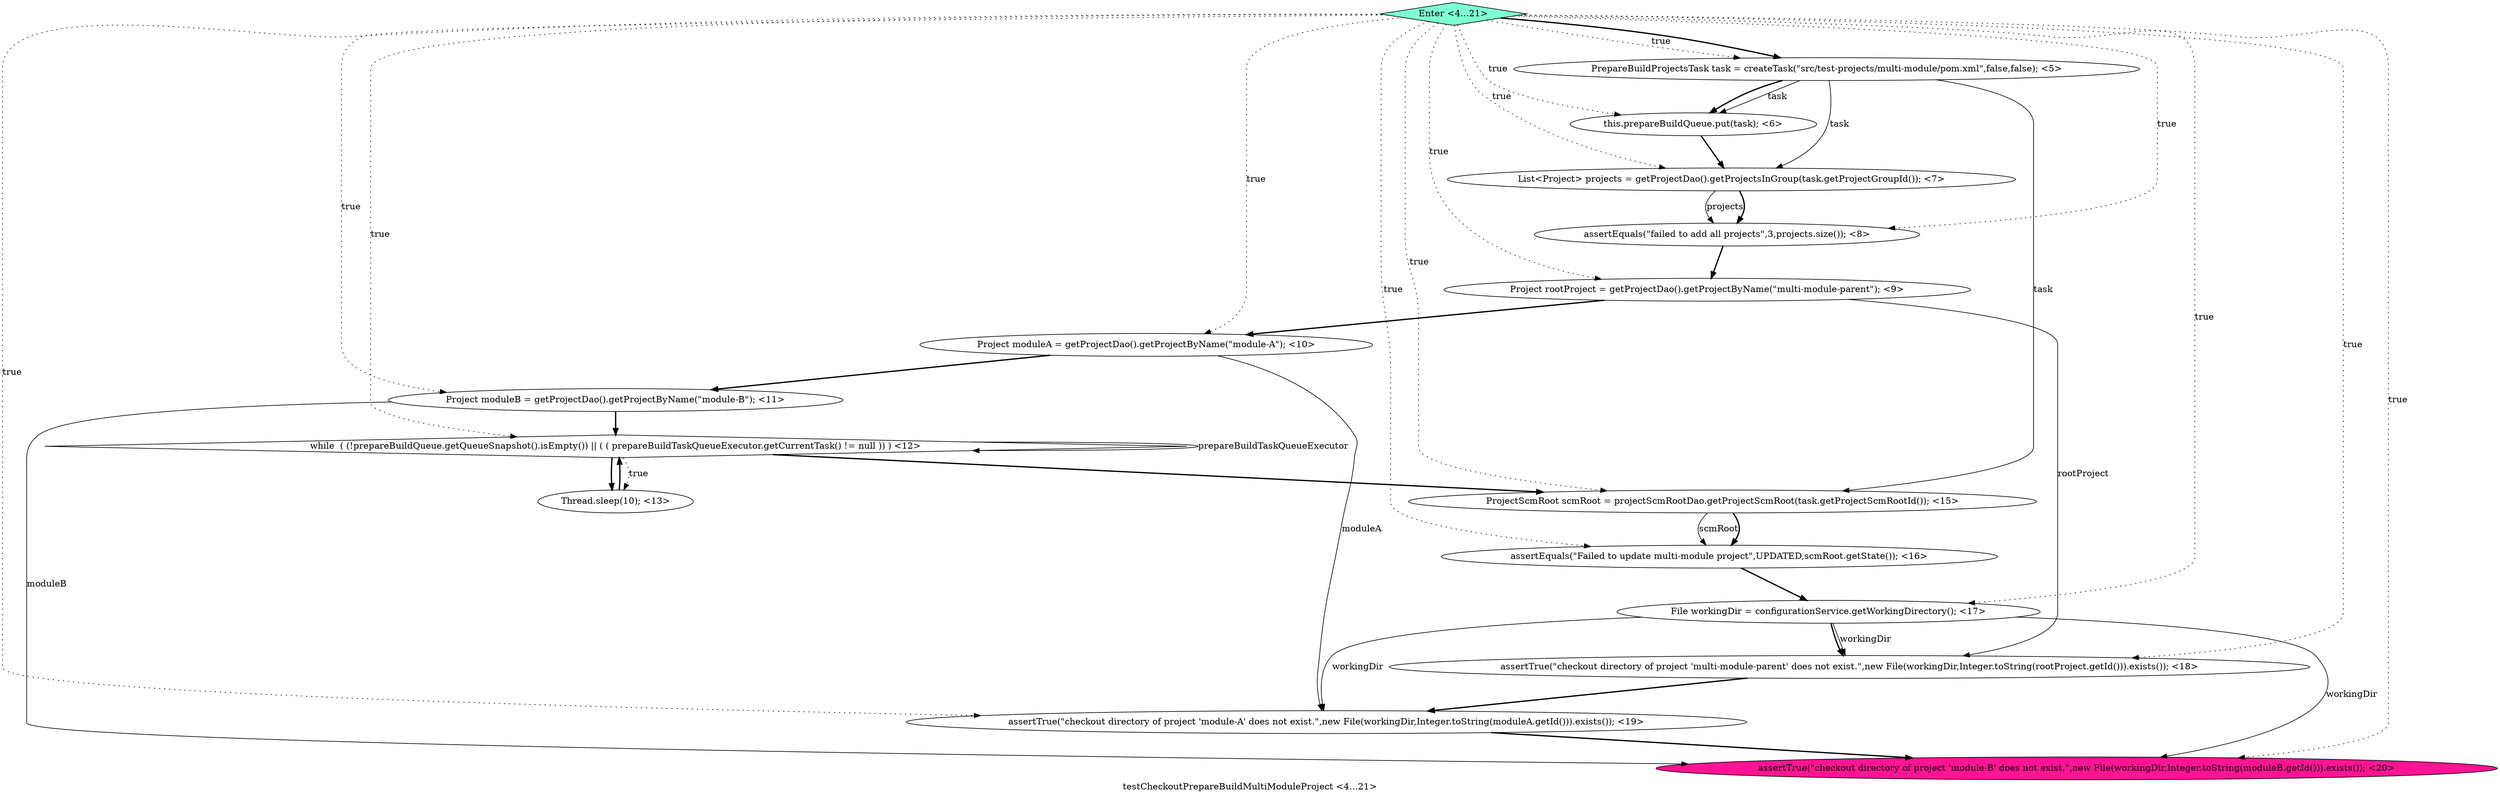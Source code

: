 digraph PDG {
label = "testCheckoutPrepareBuildMultiModuleProject <4...21>";
0.7 [style = filled, label = "while  ( (!prepareBuildQueue.getQueueSnapshot().isEmpty()) || ( ( prepareBuildTaskQueueExecutor.getCurrentTask() != null )) ) <12>", fillcolor = white, shape = diamond];
0.13 [style = filled, label = "assertTrue(\"checkout directory of project 'module-A' does not exist.\",new File(workingDir,Integer.toString(moduleA.getId())).exists()); <19>", fillcolor = white, shape = ellipse];
0.12 [style = filled, label = "assertTrue(\"checkout directory of project 'multi-module-parent' does not exist.\",new File(workingDir,Integer.toString(rootProject.getId())).exists()); <18>", fillcolor = white, shape = ellipse];
0.11 [style = filled, label = "File workingDir = configurationService.getWorkingDirectory(); <17>", fillcolor = white, shape = ellipse];
0.1 [style = filled, label = "this.prepareBuildQueue.put(task); <6>", fillcolor = white, shape = ellipse];
0.6 [style = filled, label = "Project moduleB = getProjectDao().getProjectByName(\"module-B\"); <11>", fillcolor = white, shape = ellipse];
0.5 [style = filled, label = "Project moduleA = getProjectDao().getProjectByName(\"module-A\"); <10>", fillcolor = white, shape = ellipse];
0.8 [style = filled, label = "Thread.sleep(10); <13>", fillcolor = white, shape = ellipse];
0.4 [style = filled, label = "Project rootProject = getProjectDao().getProjectByName(\"multi-module-parent\"); <9>", fillcolor = white, shape = ellipse];
0.15 [style = filled, label = "Enter <4...21>", fillcolor = aquamarine, shape = diamond];
0.2 [style = filled, label = "List<Project> projects = getProjectDao().getProjectsInGroup(task.getProjectGroupId()); <7>", fillcolor = white, shape = ellipse];
0.0 [style = filled, label = "PrepareBuildProjectsTask task = createTask(\"src/test-projects/multi-module/pom.xml\",false,false); <5>", fillcolor = white, shape = ellipse];
0.9 [style = filled, label = "ProjectScmRoot scmRoot = projectScmRootDao.getProjectScmRoot(task.getProjectScmRootId()); <15>", fillcolor = white, shape = ellipse];
0.14 [style = filled, label = "assertTrue(\"checkout directory of project 'module-B' does not exist.\",new File(workingDir,Integer.toString(moduleB.getId())).exists()); <20>", fillcolor = deeppink, shape = ellipse];
0.10 [style = filled, label = "assertEquals(\"Failed to update multi-module project\",UPDATED,scmRoot.getState()); <16>", fillcolor = white, shape = ellipse];
0.3 [style = filled, label = "assertEquals(\"failed to add all projects\",3,projects.size()); <8>", fillcolor = white, shape = ellipse];
0.0 -> 0.1 [style = solid, label="task"];
0.0 -> 0.1 [style = bold, label=""];
0.0 -> 0.2 [style = solid, label="task"];
0.0 -> 0.9 [style = solid, label="task"];
0.1 -> 0.2 [style = bold, label=""];
0.2 -> 0.3 [style = solid, label="projects"];
0.2 -> 0.3 [style = bold, label=""];
0.3 -> 0.4 [style = bold, label=""];
0.4 -> 0.5 [style = bold, label=""];
0.4 -> 0.12 [style = solid, label="rootProject"];
0.5 -> 0.6 [style = bold, label=""];
0.5 -> 0.13 [style = solid, label="moduleA"];
0.6 -> 0.7 [style = bold, label=""];
0.6 -> 0.14 [style = solid, label="moduleB"];
0.7 -> 0.7 [style = solid, label="prepareBuildTaskQueueExecutor"];
0.7 -> 0.8 [style = dotted, label="true"];
0.7 -> 0.8 [style = bold, label=""];
0.7 -> 0.9 [style = bold, label=""];
0.8 -> 0.7 [style = bold, label=""];
0.9 -> 0.10 [style = solid, label="scmRoot"];
0.9 -> 0.10 [style = bold, label=""];
0.10 -> 0.11 [style = bold, label=""];
0.11 -> 0.12 [style = solid, label="workingDir"];
0.11 -> 0.12 [style = bold, label=""];
0.11 -> 0.13 [style = solid, label="workingDir"];
0.11 -> 0.14 [style = solid, label="workingDir"];
0.12 -> 0.13 [style = bold, label=""];
0.13 -> 0.14 [style = bold, label=""];
0.15 -> 0.0 [style = dotted, label="true"];
0.15 -> 0.0 [style = bold, label=""];
0.15 -> 0.1 [style = dotted, label="true"];
0.15 -> 0.2 [style = dotted, label="true"];
0.15 -> 0.3 [style = dotted, label="true"];
0.15 -> 0.4 [style = dotted, label="true"];
0.15 -> 0.5 [style = dotted, label="true"];
0.15 -> 0.6 [style = dotted, label="true"];
0.15 -> 0.7 [style = dotted, label="true"];
0.15 -> 0.9 [style = dotted, label="true"];
0.15 -> 0.10 [style = dotted, label="true"];
0.15 -> 0.11 [style = dotted, label="true"];
0.15 -> 0.12 [style = dotted, label="true"];
0.15 -> 0.13 [style = dotted, label="true"];
0.15 -> 0.14 [style = dotted, label="true"];
}
